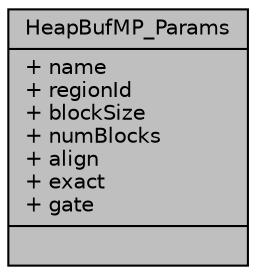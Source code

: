 digraph "HeapBufMP_Params"
{
  edge [fontname="Helvetica",fontsize="10",labelfontname="Helvetica",labelfontsize="10"];
  node [fontname="Helvetica",fontsize="10",shape=record];
  Node1 [label="{HeapBufMP_Params\n|+ name\l+ regionId\l+ blockSize\l+ numBlocks\l+ align\l+ exact\l+ gate\l|}",height=0.2,width=0.4,color="black", fillcolor="grey75", style="filled", fontcolor="black"];
}

